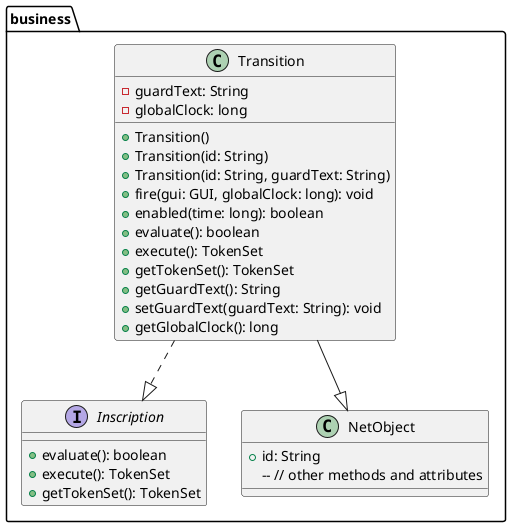 @startuml

package business {
    class Transition {
        - guardText: String
        - globalClock: long
        + Transition()
        + Transition(id: String)
        + Transition(id: String, guardText: String)
        + fire(gui: GUI, globalClock: long): void
        + enabled(time: long): boolean
        + evaluate(): boolean
        + execute(): TokenSet
        + getTokenSet(): TokenSet
        + getGuardText(): String
        + setGuardText(guardText: String): void
        + getGlobalClock(): long
    }

    interface Inscription {
        + evaluate(): boolean
        + execute(): TokenSet
        + getTokenSet(): TokenSet
    }

    class NetObject {
        + id: String
        -- // other methods and attributes
    }

    Transition --|> NetObject
    Transition ..|> Inscription
}

@enduml
